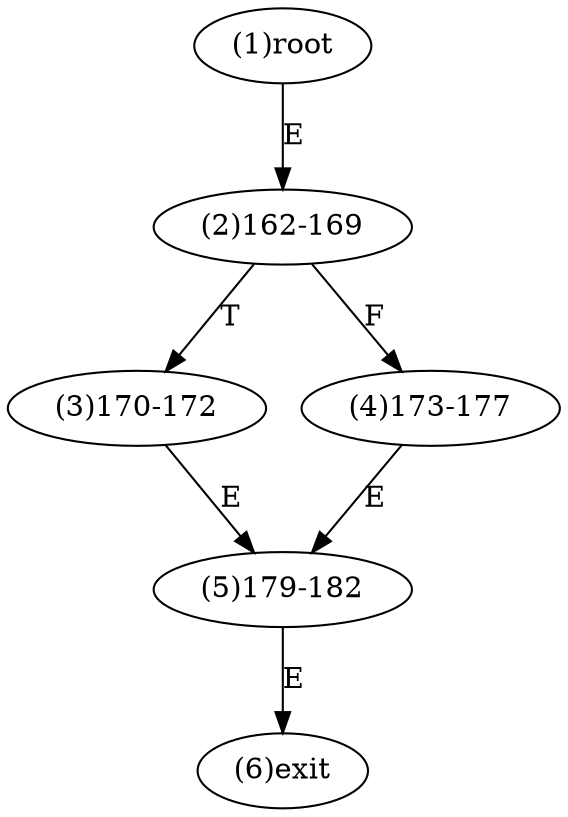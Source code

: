 digraph "" { 
1[ label="(1)root"];
2[ label="(2)162-169"];
3[ label="(3)170-172"];
4[ label="(4)173-177"];
5[ label="(5)179-182"];
6[ label="(6)exit"];
1->2[ label="E"];
2->4[ label="F"];
2->3[ label="T"];
3->5[ label="E"];
4->5[ label="E"];
5->6[ label="E"];
}